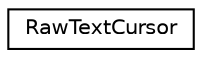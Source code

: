 digraph "Graphical Class Hierarchy"
{
 // LATEX_PDF_SIZE
  edge [fontname="Helvetica",fontsize="10",labelfontname="Helvetica",labelfontsize="10"];
  node [fontname="Helvetica",fontsize="10",shape=record];
  rankdir="LR";
  Node0 [label="RawTextCursor",height=0.2,width=0.4,color="black", fillcolor="white", style="filled",URL="$classRawTextCursor.html",tooltip=" "];
}
